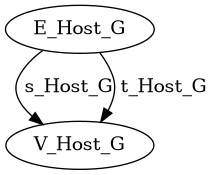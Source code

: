 @startuml
digraph Diagram {
  "E_Host_G";
  "V_Host_G";
  "E_Host_G"->"V_Host_G" [label=" s_Host_G"];
  "E_Host_G"->"V_Host_G" [label=" t_Host_G"];
}
@enduml
